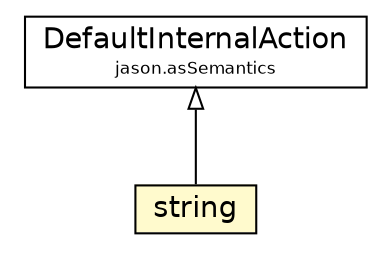 #!/usr/local/bin/dot
#
# Class diagram 
# Generated by UMLGraph version 5.1 (http://www.umlgraph.org/)
#

digraph G {
	edge [fontname="Helvetica",fontsize=10,labelfontname="Helvetica",labelfontsize=10];
	node [fontname="Helvetica",fontsize=10,shape=plaintext];
	nodesep=0.25;
	ranksep=0.5;
	// jason.asSemantics.DefaultInternalAction
	c51263 [label=<<table title="jason.asSemantics.DefaultInternalAction" border="0" cellborder="1" cellspacing="0" cellpadding="2" port="p" href="../asSemantics/DefaultInternalAction.html">
		<tr><td><table border="0" cellspacing="0" cellpadding="1">
<tr><td align="center" balign="center"> DefaultInternalAction </td></tr>
<tr><td align="center" balign="center"><font point-size="8.0"> jason.asSemantics </font></td></tr>
		</table></td></tr>
		</table>>, fontname="Helvetica", fontcolor="black", fontsize=14.0];
	// jason.stdlib.string
	c51424 [label=<<table title="jason.stdlib.string" border="0" cellborder="1" cellspacing="0" cellpadding="2" port="p" bgcolor="lemonChiffon" href="./string.html">
		<tr><td><table border="0" cellspacing="0" cellpadding="1">
<tr><td align="center" balign="center"> string </td></tr>
		</table></td></tr>
		</table>>, fontname="Helvetica", fontcolor="black", fontsize=14.0];
	//jason.stdlib.string extends jason.asSemantics.DefaultInternalAction
	c51263:p -> c51424:p [dir=back,arrowtail=empty];
}

